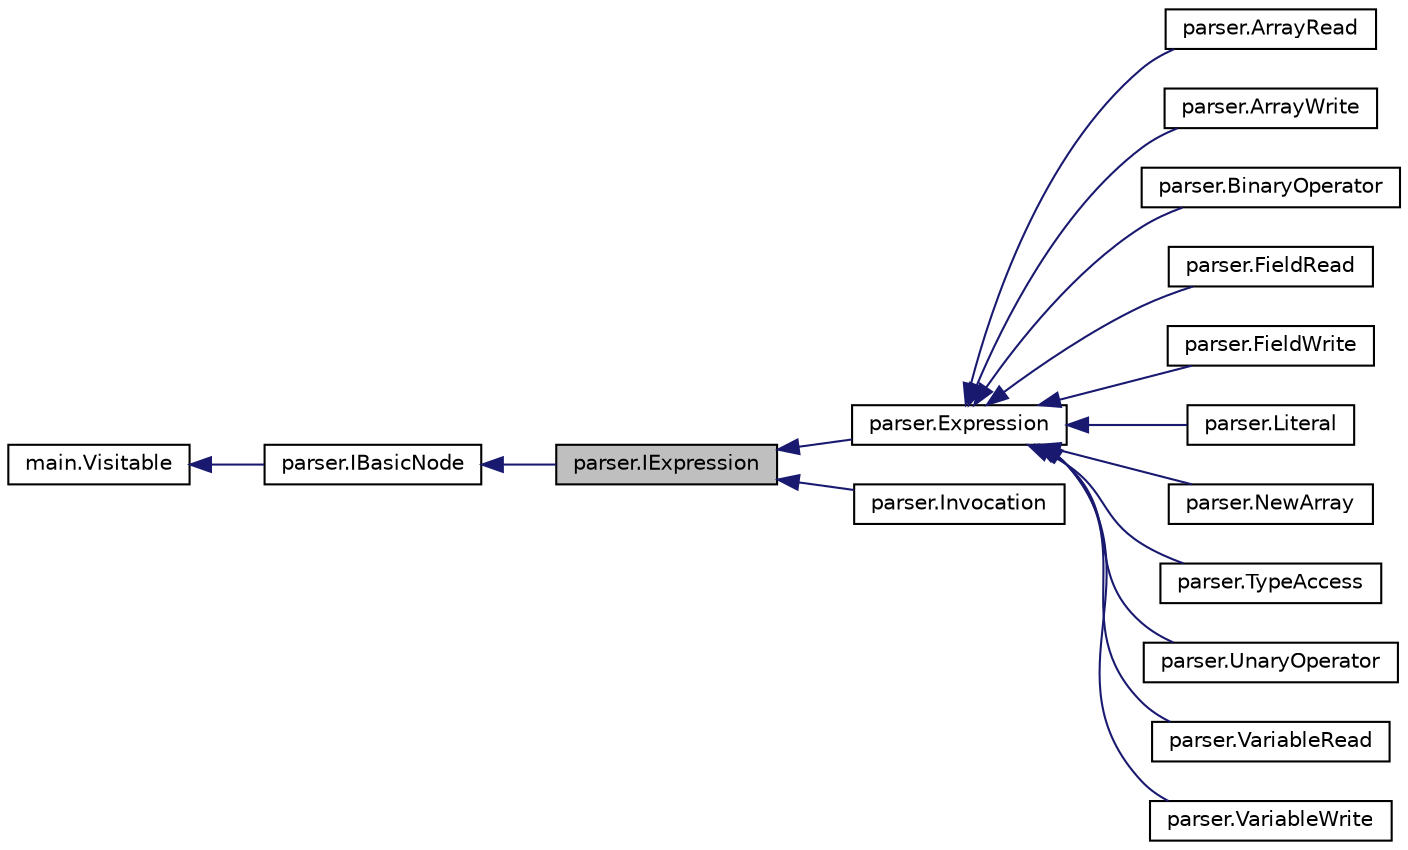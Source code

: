 digraph "parser.IExpression"
{
  edge [fontname="Helvetica",fontsize="10",labelfontname="Helvetica",labelfontsize="10"];
  node [fontname="Helvetica",fontsize="10",shape=record];
  rankdir="LR";
  Node1 [label="parser.IExpression",height=0.2,width=0.4,color="black", fillcolor="grey75", style="filled", fontcolor="black"];
  Node2 -> Node1 [dir="back",color="midnightblue",fontsize="10",style="solid",fontname="Helvetica"];
  Node2 [label="parser.IBasicNode",height=0.2,width=0.4,color="black", fillcolor="white", style="filled",URL="$interfaceparser_1_1_i_basic_node.html"];
  Node3 -> Node2 [dir="back",color="midnightblue",fontsize="10",style="solid",fontname="Helvetica"];
  Node3 [label="main.Visitable",height=0.2,width=0.4,color="black", fillcolor="white", style="filled",URL="$interfacemain_1_1_visitable.html"];
  Node1 -> Node4 [dir="back",color="midnightblue",fontsize="10",style="solid",fontname="Helvetica"];
  Node4 [label="parser.Expression",height=0.2,width=0.4,color="black", fillcolor="white", style="filled",URL="$classparser_1_1_expression.html"];
  Node4 -> Node5 [dir="back",color="midnightblue",fontsize="10",style="solid",fontname="Helvetica"];
  Node5 [label="parser.ArrayRead",height=0.2,width=0.4,color="black", fillcolor="white", style="filled",URL="$classparser_1_1_array_read.html"];
  Node4 -> Node6 [dir="back",color="midnightblue",fontsize="10",style="solid",fontname="Helvetica"];
  Node6 [label="parser.ArrayWrite",height=0.2,width=0.4,color="black", fillcolor="white", style="filled",URL="$classparser_1_1_array_write.html"];
  Node4 -> Node7 [dir="back",color="midnightblue",fontsize="10",style="solid",fontname="Helvetica"];
  Node7 [label="parser.BinaryOperator",height=0.2,width=0.4,color="black", fillcolor="white", style="filled",URL="$classparser_1_1_binary_operator.html"];
  Node4 -> Node8 [dir="back",color="midnightblue",fontsize="10",style="solid",fontname="Helvetica"];
  Node8 [label="parser.FieldRead",height=0.2,width=0.4,color="black", fillcolor="white", style="filled",URL="$classparser_1_1_field_read.html"];
  Node4 -> Node9 [dir="back",color="midnightblue",fontsize="10",style="solid",fontname="Helvetica"];
  Node9 [label="parser.FieldWrite",height=0.2,width=0.4,color="black", fillcolor="white", style="filled",URL="$classparser_1_1_field_write.html"];
  Node4 -> Node10 [dir="back",color="midnightblue",fontsize="10",style="solid",fontname="Helvetica"];
  Node10 [label="parser.Literal",height=0.2,width=0.4,color="black", fillcolor="white", style="filled",URL="$classparser_1_1_literal.html"];
  Node4 -> Node11 [dir="back",color="midnightblue",fontsize="10",style="solid",fontname="Helvetica"];
  Node11 [label="parser.NewArray",height=0.2,width=0.4,color="black", fillcolor="white", style="filled",URL="$classparser_1_1_new_array.html"];
  Node4 -> Node12 [dir="back",color="midnightblue",fontsize="10",style="solid",fontname="Helvetica"];
  Node12 [label="parser.TypeAccess",height=0.2,width=0.4,color="black", fillcolor="white", style="filled",URL="$classparser_1_1_type_access.html"];
  Node4 -> Node13 [dir="back",color="midnightblue",fontsize="10",style="solid",fontname="Helvetica"];
  Node13 [label="parser.UnaryOperator",height=0.2,width=0.4,color="black", fillcolor="white", style="filled",URL="$classparser_1_1_unary_operator.html"];
  Node4 -> Node14 [dir="back",color="midnightblue",fontsize="10",style="solid",fontname="Helvetica"];
  Node14 [label="parser.VariableRead",height=0.2,width=0.4,color="black", fillcolor="white", style="filled",URL="$classparser_1_1_variable_read.html"];
  Node4 -> Node15 [dir="back",color="midnightblue",fontsize="10",style="solid",fontname="Helvetica"];
  Node15 [label="parser.VariableWrite",height=0.2,width=0.4,color="black", fillcolor="white", style="filled",URL="$classparser_1_1_variable_write.html"];
  Node1 -> Node16 [dir="back",color="midnightblue",fontsize="10",style="solid",fontname="Helvetica"];
  Node16 [label="parser.Invocation",height=0.2,width=0.4,color="black", fillcolor="white", style="filled",URL="$classparser_1_1_invocation.html"];
}
